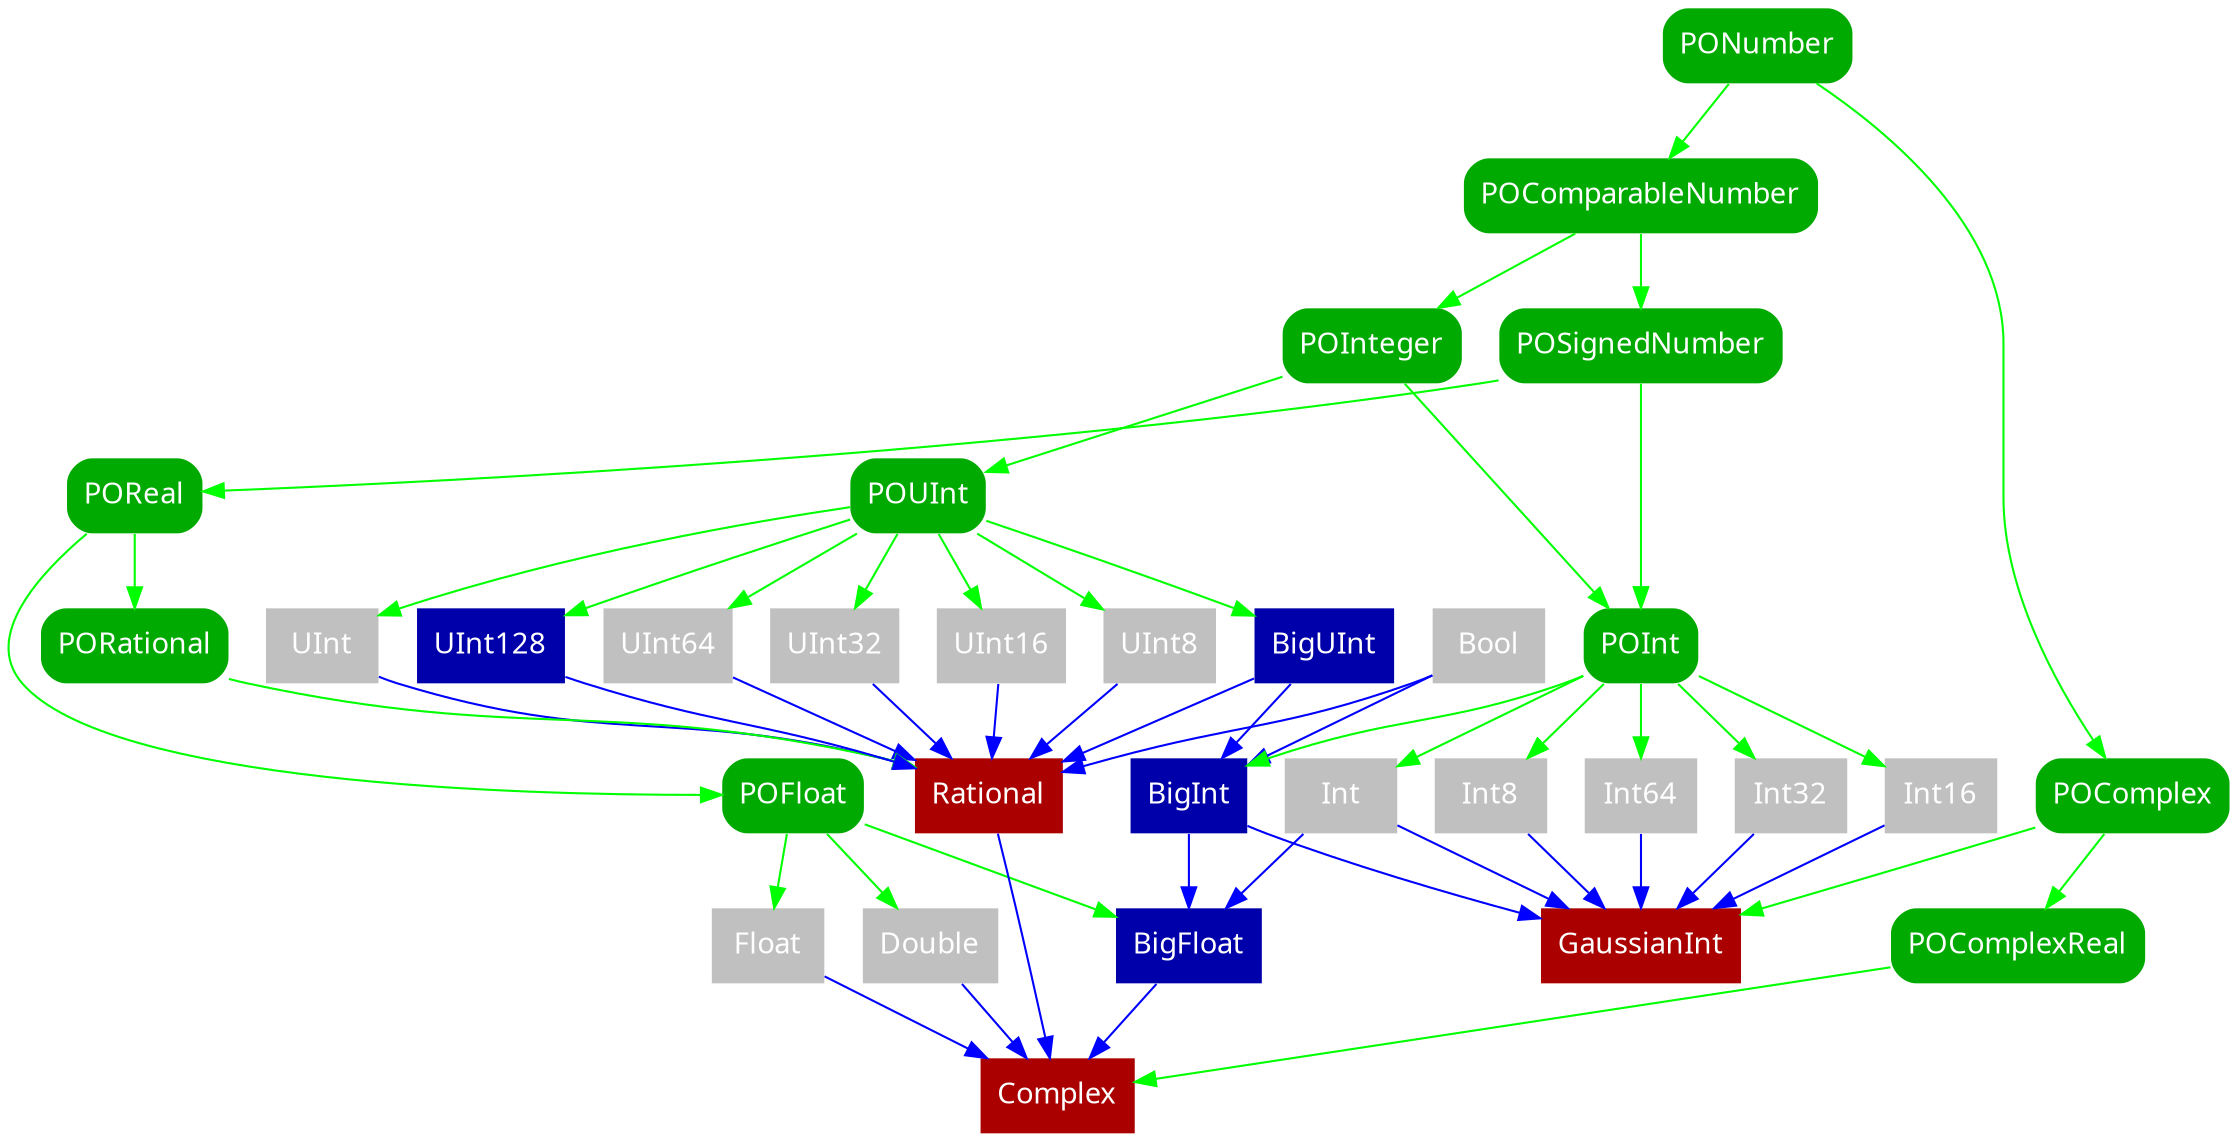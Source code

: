 digraph typetree {
  node [
    shape = box
    style = "filled, rounded"
    peripheries = 0
    fontname = "San Francisco"
    fontcolor = white
    fillcolor = "#aaaaaa"
  ]
  edge [
     color = green
  ]
  node [ fillcolor = gray style = "filled"]
  Bool
  Int64 Int32 Int16 Int8 Int UInt64 UInt32 UInt16 UInt8 UInt
  Double Float
  node [ fillcolor = "#00aa00" style = "filled, rounded"]
  PONumber POComparableNumber POSignedNumber POInteger
  POUInt POInt POReal POFloat POComplex POComplexReal PORational
  node [ fillcolor = "#0000aa" style="filled"]
  BigUInt BigInt BigFloat UInt128
  node [ fillcolor = "#aa0000" style="filled"]
  GaussianInt Complex Rational

  BigFloat -> Complex  [ color = blue ]
  BigInt -> BigFloat [ color = blue ]
  BigInt -> GaussianInt [ color = blue ]
  BigUInt -> BigInt [ color = blue ]
  BigUInt -> Rational [ color = blue ]
  Bool -> BigInt [ color = blue ]
  Bool -> Rational [ color = blue ]
  Double -> Complex  [ color = blue ]
  Float -> Complex  [ color = blue ]
  Int -> BigFloat [ color = blue ]
  Int -> GaussianInt [ color = blue ]
  Int16 -> GaussianInt [ color = blue ]
  Int32 -> GaussianInt [ color = blue ]
  Int64 -> GaussianInt [ color = blue ]
  Int8 -> GaussianInt [ color = blue ]
  POComparableNumber -> POInteger
  POComparableNumber -> POSignedNumber
  POComplex -> GaussianInt
  POComplex -> POComplexReal
  POComplexReal -> Complex
  POFloat -> BigFloat
  POFloat -> Double
  POFloat -> Float
  POInt -> BigInt
  POInt -> Int
  POInt -> Int16
  POInt -> Int32
  POInt -> Int64
  POInt -> Int8
  POInteger -> POInt  [ color = green ]
  POInteger -> POUInt
  PONumber -> POComparableNumber
  PONumber -> POComplex
  PORational -> Rational
  POReal -> POFloat
  POReal -> PORational
  POSignedNumber -> POInt
  POSignedNumber -> POReal
  POUInt -> BigUInt
  POUInt -> UInt
  POUInt -> UInt128
  POUInt -> UInt16
  POUInt -> UInt32
  POUInt -> UInt64
  POUInt -> UInt8
  Rational -> Complex [ color = blue ]
  UInt -> Rational [ color = blue ]
  UInt128 -> Rational [ color = blue ]
  UInt16 -> Rational [ color = blue ]
  UInt32 -> Rational [ color = blue ]
  UInt64 -> Rational [ color = blue ]
  UInt8  -> Rational [ color = blue ]
}
